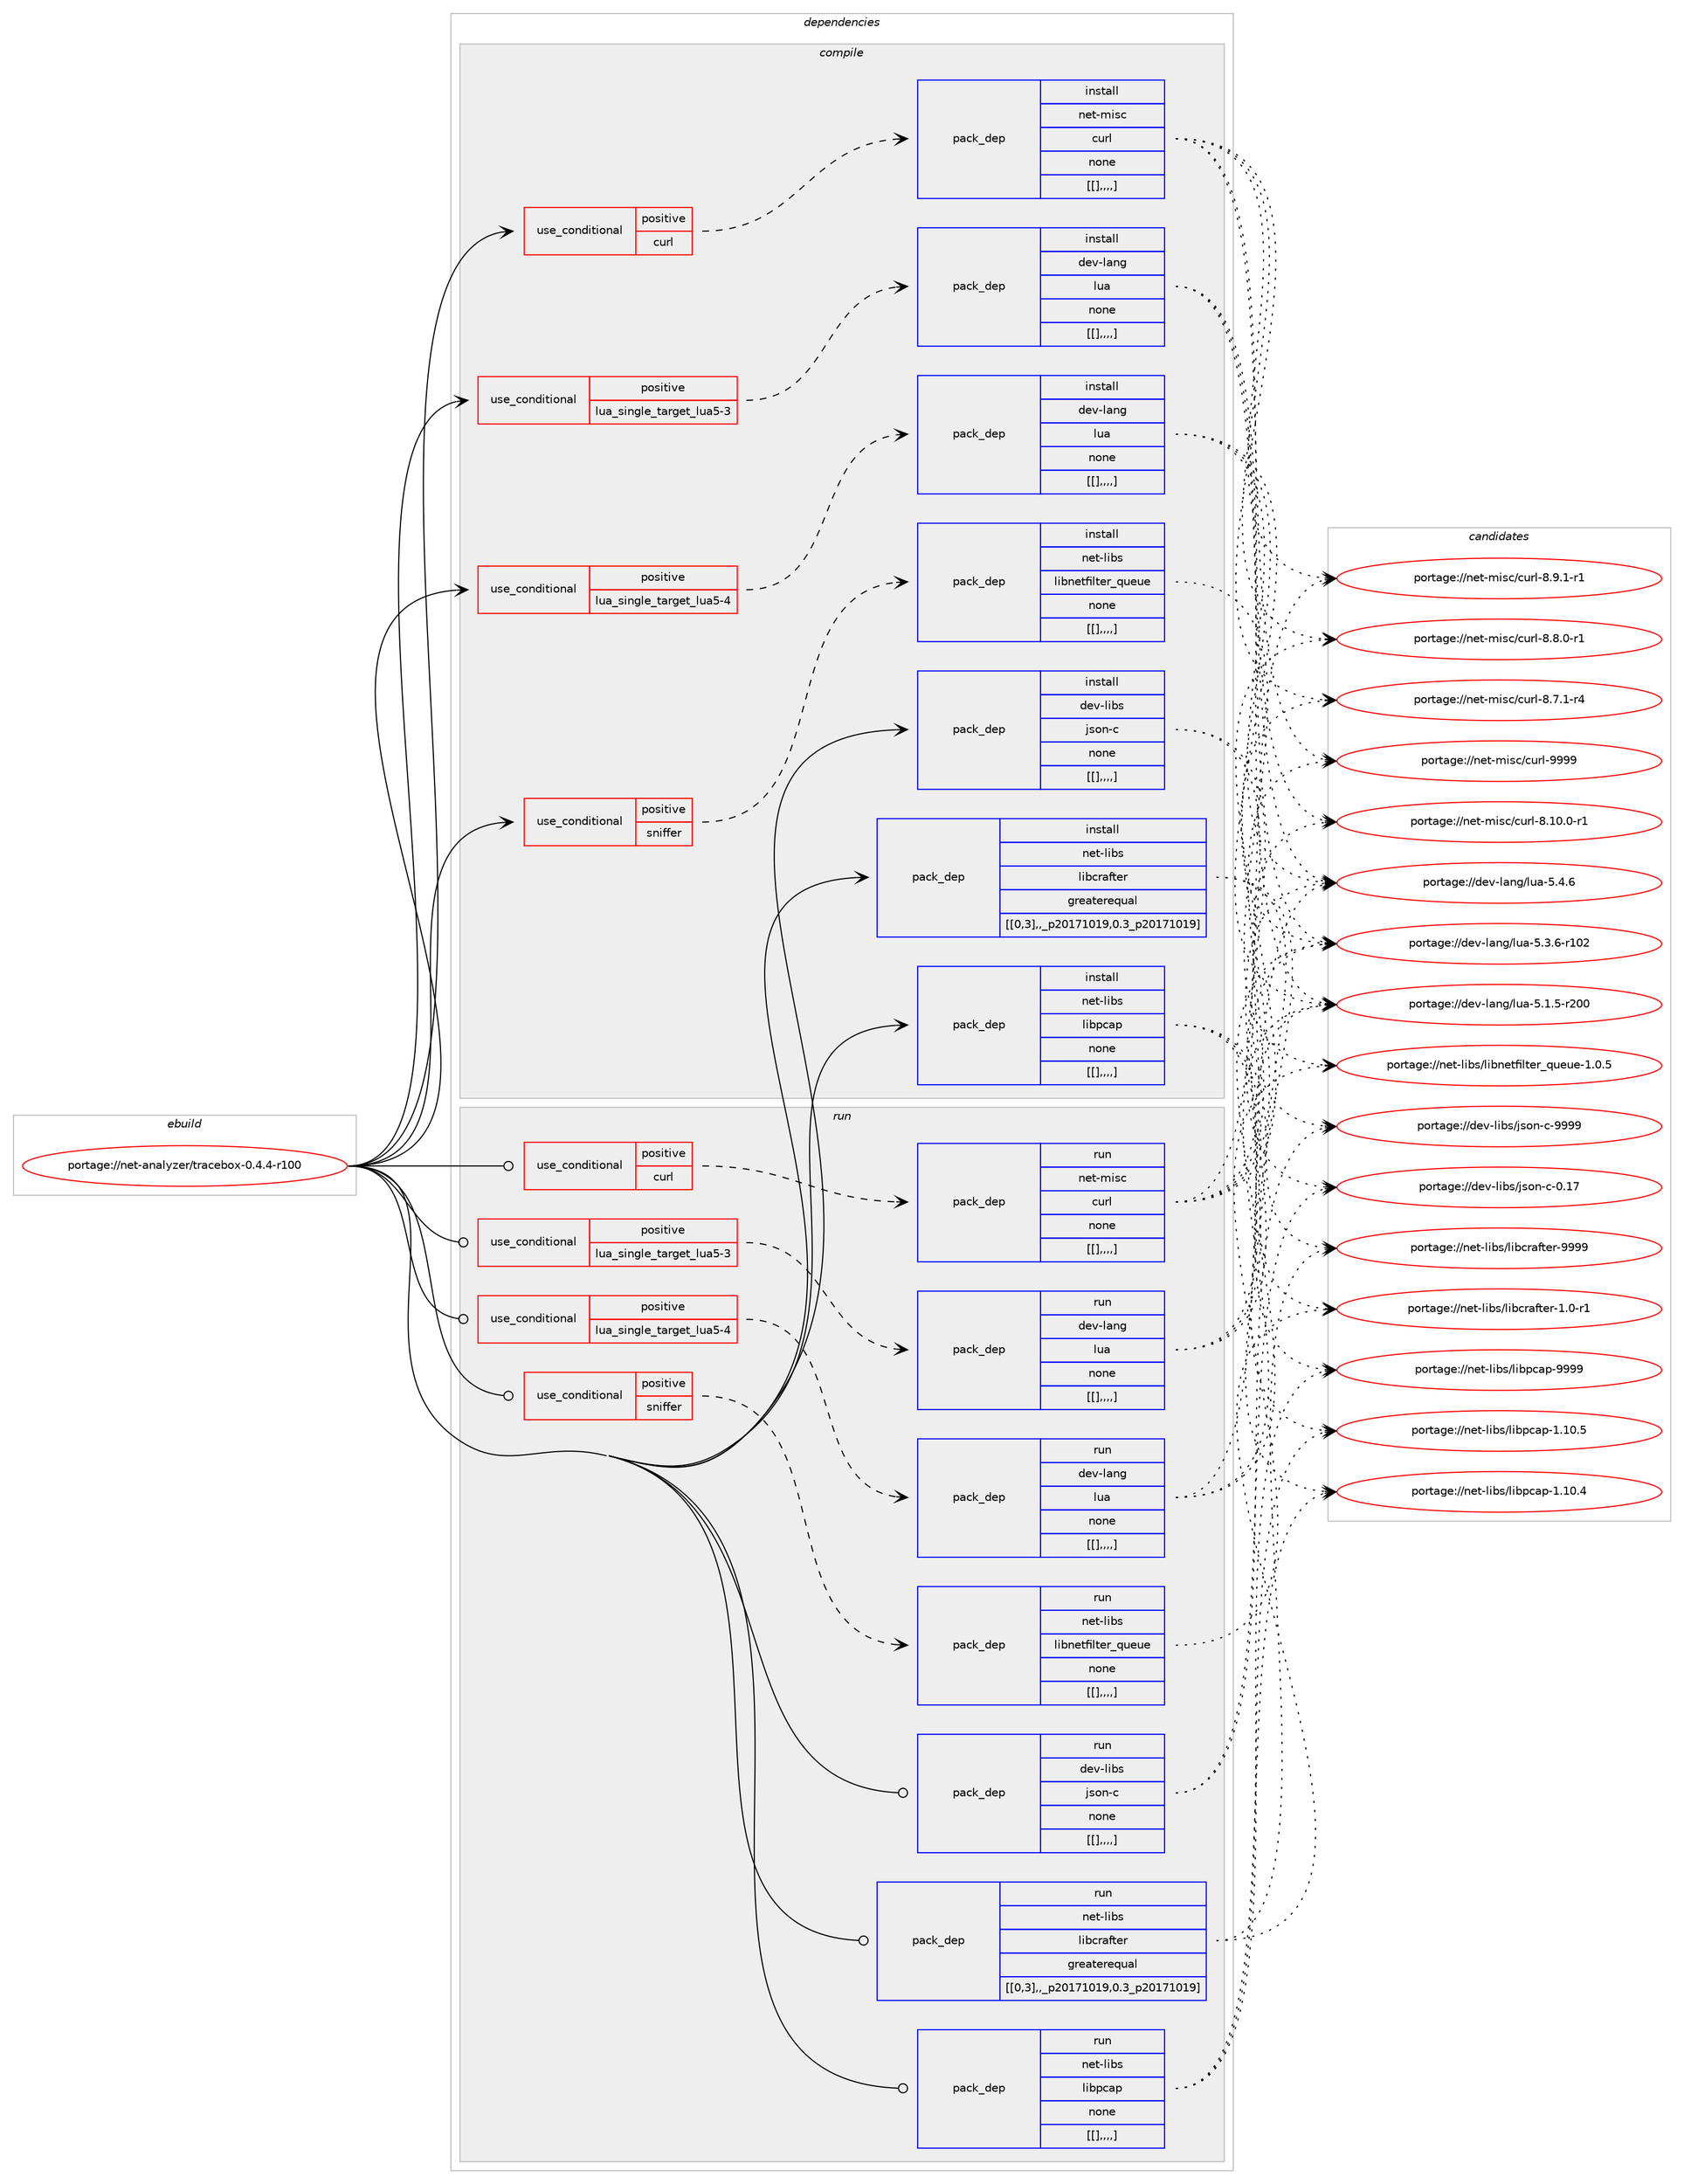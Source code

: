 digraph prolog {

# *************
# Graph options
# *************

newrank=true;
concentrate=true;
compound=true;
graph [rankdir=LR,fontname=Helvetica,fontsize=10,ranksep=1.5];#, ranksep=2.5, nodesep=0.2];
edge  [arrowhead=vee];
node  [fontname=Helvetica,fontsize=10];

# **********
# The ebuild
# **********

subgraph cluster_leftcol {
color=gray;
label=<<i>ebuild</i>>;
id [label="portage://net-analyzer/tracebox-0.4.4-r100", color=red, width=4, href="../net-analyzer/tracebox-0.4.4-r100.svg"];
}

# ****************
# The dependencies
# ****************

subgraph cluster_midcol {
color=gray;
label=<<i>dependencies</i>>;
subgraph cluster_compile {
fillcolor="#eeeeee";
style=filled;
label=<<i>compile</i>>;
subgraph cond92957 {
dependency360905 [label=<<TABLE BORDER="0" CELLBORDER="1" CELLSPACING="0" CELLPADDING="4"><TR><TD ROWSPAN="3" CELLPADDING="10">use_conditional</TD></TR><TR><TD>positive</TD></TR><TR><TD>curl</TD></TR></TABLE>>, shape=none, color=red];
subgraph pack265193 {
dependency360906 [label=<<TABLE BORDER="0" CELLBORDER="1" CELLSPACING="0" CELLPADDING="4" WIDTH="220"><TR><TD ROWSPAN="6" CELLPADDING="30">pack_dep</TD></TR><TR><TD WIDTH="110">install</TD></TR><TR><TD>net-misc</TD></TR><TR><TD>curl</TD></TR><TR><TD>none</TD></TR><TR><TD>[[],,,,]</TD></TR></TABLE>>, shape=none, color=blue];
}
dependency360905:e -> dependency360906:w [weight=20,style="dashed",arrowhead="vee"];
}
id:e -> dependency360905:w [weight=20,style="solid",arrowhead="vee"];
subgraph cond92958 {
dependency360907 [label=<<TABLE BORDER="0" CELLBORDER="1" CELLSPACING="0" CELLPADDING="4"><TR><TD ROWSPAN="3" CELLPADDING="10">use_conditional</TD></TR><TR><TD>positive</TD></TR><TR><TD>lua_single_target_lua5-3</TD></TR></TABLE>>, shape=none, color=red];
subgraph pack265194 {
dependency360908 [label=<<TABLE BORDER="0" CELLBORDER="1" CELLSPACING="0" CELLPADDING="4" WIDTH="220"><TR><TD ROWSPAN="6" CELLPADDING="30">pack_dep</TD></TR><TR><TD WIDTH="110">install</TD></TR><TR><TD>dev-lang</TD></TR><TR><TD>lua</TD></TR><TR><TD>none</TD></TR><TR><TD>[[],,,,]</TD></TR></TABLE>>, shape=none, color=blue];
}
dependency360907:e -> dependency360908:w [weight=20,style="dashed",arrowhead="vee"];
}
id:e -> dependency360907:w [weight=20,style="solid",arrowhead="vee"];
subgraph cond92959 {
dependency360909 [label=<<TABLE BORDER="0" CELLBORDER="1" CELLSPACING="0" CELLPADDING="4"><TR><TD ROWSPAN="3" CELLPADDING="10">use_conditional</TD></TR><TR><TD>positive</TD></TR><TR><TD>lua_single_target_lua5-4</TD></TR></TABLE>>, shape=none, color=red];
subgraph pack265195 {
dependency360910 [label=<<TABLE BORDER="0" CELLBORDER="1" CELLSPACING="0" CELLPADDING="4" WIDTH="220"><TR><TD ROWSPAN="6" CELLPADDING="30">pack_dep</TD></TR><TR><TD WIDTH="110">install</TD></TR><TR><TD>dev-lang</TD></TR><TR><TD>lua</TD></TR><TR><TD>none</TD></TR><TR><TD>[[],,,,]</TD></TR></TABLE>>, shape=none, color=blue];
}
dependency360909:e -> dependency360910:w [weight=20,style="dashed",arrowhead="vee"];
}
id:e -> dependency360909:w [weight=20,style="solid",arrowhead="vee"];
subgraph cond92960 {
dependency360911 [label=<<TABLE BORDER="0" CELLBORDER="1" CELLSPACING="0" CELLPADDING="4"><TR><TD ROWSPAN="3" CELLPADDING="10">use_conditional</TD></TR><TR><TD>positive</TD></TR><TR><TD>sniffer</TD></TR></TABLE>>, shape=none, color=red];
subgraph pack265196 {
dependency360912 [label=<<TABLE BORDER="0" CELLBORDER="1" CELLSPACING="0" CELLPADDING="4" WIDTH="220"><TR><TD ROWSPAN="6" CELLPADDING="30">pack_dep</TD></TR><TR><TD WIDTH="110">install</TD></TR><TR><TD>net-libs</TD></TR><TR><TD>libnetfilter_queue</TD></TR><TR><TD>none</TD></TR><TR><TD>[[],,,,]</TD></TR></TABLE>>, shape=none, color=blue];
}
dependency360911:e -> dependency360912:w [weight=20,style="dashed",arrowhead="vee"];
}
id:e -> dependency360911:w [weight=20,style="solid",arrowhead="vee"];
subgraph pack265197 {
dependency360913 [label=<<TABLE BORDER="0" CELLBORDER="1" CELLSPACING="0" CELLPADDING="4" WIDTH="220"><TR><TD ROWSPAN="6" CELLPADDING="30">pack_dep</TD></TR><TR><TD WIDTH="110">install</TD></TR><TR><TD>dev-libs</TD></TR><TR><TD>json-c</TD></TR><TR><TD>none</TD></TR><TR><TD>[[],,,,]</TD></TR></TABLE>>, shape=none, color=blue];
}
id:e -> dependency360913:w [weight=20,style="solid",arrowhead="vee"];
subgraph pack265198 {
dependency360914 [label=<<TABLE BORDER="0" CELLBORDER="1" CELLSPACING="0" CELLPADDING="4" WIDTH="220"><TR><TD ROWSPAN="6" CELLPADDING="30">pack_dep</TD></TR><TR><TD WIDTH="110">install</TD></TR><TR><TD>net-libs</TD></TR><TR><TD>libcrafter</TD></TR><TR><TD>greaterequal</TD></TR><TR><TD>[[0,3],,_p20171019,0.3_p20171019]</TD></TR></TABLE>>, shape=none, color=blue];
}
id:e -> dependency360914:w [weight=20,style="solid",arrowhead="vee"];
subgraph pack265199 {
dependency360915 [label=<<TABLE BORDER="0" CELLBORDER="1" CELLSPACING="0" CELLPADDING="4" WIDTH="220"><TR><TD ROWSPAN="6" CELLPADDING="30">pack_dep</TD></TR><TR><TD WIDTH="110">install</TD></TR><TR><TD>net-libs</TD></TR><TR><TD>libpcap</TD></TR><TR><TD>none</TD></TR><TR><TD>[[],,,,]</TD></TR></TABLE>>, shape=none, color=blue];
}
id:e -> dependency360915:w [weight=20,style="solid",arrowhead="vee"];
}
subgraph cluster_compileandrun {
fillcolor="#eeeeee";
style=filled;
label=<<i>compile and run</i>>;
}
subgraph cluster_run {
fillcolor="#eeeeee";
style=filled;
label=<<i>run</i>>;
subgraph cond92961 {
dependency360916 [label=<<TABLE BORDER="0" CELLBORDER="1" CELLSPACING="0" CELLPADDING="4"><TR><TD ROWSPAN="3" CELLPADDING="10">use_conditional</TD></TR><TR><TD>positive</TD></TR><TR><TD>curl</TD></TR></TABLE>>, shape=none, color=red];
subgraph pack265200 {
dependency360917 [label=<<TABLE BORDER="0" CELLBORDER="1" CELLSPACING="0" CELLPADDING="4" WIDTH="220"><TR><TD ROWSPAN="6" CELLPADDING="30">pack_dep</TD></TR><TR><TD WIDTH="110">run</TD></TR><TR><TD>net-misc</TD></TR><TR><TD>curl</TD></TR><TR><TD>none</TD></TR><TR><TD>[[],,,,]</TD></TR></TABLE>>, shape=none, color=blue];
}
dependency360916:e -> dependency360917:w [weight=20,style="dashed",arrowhead="vee"];
}
id:e -> dependency360916:w [weight=20,style="solid",arrowhead="odot"];
subgraph cond92962 {
dependency360918 [label=<<TABLE BORDER="0" CELLBORDER="1" CELLSPACING="0" CELLPADDING="4"><TR><TD ROWSPAN="3" CELLPADDING="10">use_conditional</TD></TR><TR><TD>positive</TD></TR><TR><TD>lua_single_target_lua5-3</TD></TR></TABLE>>, shape=none, color=red];
subgraph pack265201 {
dependency360919 [label=<<TABLE BORDER="0" CELLBORDER="1" CELLSPACING="0" CELLPADDING="4" WIDTH="220"><TR><TD ROWSPAN="6" CELLPADDING="30">pack_dep</TD></TR><TR><TD WIDTH="110">run</TD></TR><TR><TD>dev-lang</TD></TR><TR><TD>lua</TD></TR><TR><TD>none</TD></TR><TR><TD>[[],,,,]</TD></TR></TABLE>>, shape=none, color=blue];
}
dependency360918:e -> dependency360919:w [weight=20,style="dashed",arrowhead="vee"];
}
id:e -> dependency360918:w [weight=20,style="solid",arrowhead="odot"];
subgraph cond92963 {
dependency360920 [label=<<TABLE BORDER="0" CELLBORDER="1" CELLSPACING="0" CELLPADDING="4"><TR><TD ROWSPAN="3" CELLPADDING="10">use_conditional</TD></TR><TR><TD>positive</TD></TR><TR><TD>lua_single_target_lua5-4</TD></TR></TABLE>>, shape=none, color=red];
subgraph pack265202 {
dependency360921 [label=<<TABLE BORDER="0" CELLBORDER="1" CELLSPACING="0" CELLPADDING="4" WIDTH="220"><TR><TD ROWSPAN="6" CELLPADDING="30">pack_dep</TD></TR><TR><TD WIDTH="110">run</TD></TR><TR><TD>dev-lang</TD></TR><TR><TD>lua</TD></TR><TR><TD>none</TD></TR><TR><TD>[[],,,,]</TD></TR></TABLE>>, shape=none, color=blue];
}
dependency360920:e -> dependency360921:w [weight=20,style="dashed",arrowhead="vee"];
}
id:e -> dependency360920:w [weight=20,style="solid",arrowhead="odot"];
subgraph cond92964 {
dependency360922 [label=<<TABLE BORDER="0" CELLBORDER="1" CELLSPACING="0" CELLPADDING="4"><TR><TD ROWSPAN="3" CELLPADDING="10">use_conditional</TD></TR><TR><TD>positive</TD></TR><TR><TD>sniffer</TD></TR></TABLE>>, shape=none, color=red];
subgraph pack265203 {
dependency360923 [label=<<TABLE BORDER="0" CELLBORDER="1" CELLSPACING="0" CELLPADDING="4" WIDTH="220"><TR><TD ROWSPAN="6" CELLPADDING="30">pack_dep</TD></TR><TR><TD WIDTH="110">run</TD></TR><TR><TD>net-libs</TD></TR><TR><TD>libnetfilter_queue</TD></TR><TR><TD>none</TD></TR><TR><TD>[[],,,,]</TD></TR></TABLE>>, shape=none, color=blue];
}
dependency360922:e -> dependency360923:w [weight=20,style="dashed",arrowhead="vee"];
}
id:e -> dependency360922:w [weight=20,style="solid",arrowhead="odot"];
subgraph pack265204 {
dependency360924 [label=<<TABLE BORDER="0" CELLBORDER="1" CELLSPACING="0" CELLPADDING="4" WIDTH="220"><TR><TD ROWSPAN="6" CELLPADDING="30">pack_dep</TD></TR><TR><TD WIDTH="110">run</TD></TR><TR><TD>dev-libs</TD></TR><TR><TD>json-c</TD></TR><TR><TD>none</TD></TR><TR><TD>[[],,,,]</TD></TR></TABLE>>, shape=none, color=blue];
}
id:e -> dependency360924:w [weight=20,style="solid",arrowhead="odot"];
subgraph pack265205 {
dependency360925 [label=<<TABLE BORDER="0" CELLBORDER="1" CELLSPACING="0" CELLPADDING="4" WIDTH="220"><TR><TD ROWSPAN="6" CELLPADDING="30">pack_dep</TD></TR><TR><TD WIDTH="110">run</TD></TR><TR><TD>net-libs</TD></TR><TR><TD>libcrafter</TD></TR><TR><TD>greaterequal</TD></TR><TR><TD>[[0,3],,_p20171019,0.3_p20171019]</TD></TR></TABLE>>, shape=none, color=blue];
}
id:e -> dependency360925:w [weight=20,style="solid",arrowhead="odot"];
subgraph pack265206 {
dependency360926 [label=<<TABLE BORDER="0" CELLBORDER="1" CELLSPACING="0" CELLPADDING="4" WIDTH="220"><TR><TD ROWSPAN="6" CELLPADDING="30">pack_dep</TD></TR><TR><TD WIDTH="110">run</TD></TR><TR><TD>net-libs</TD></TR><TR><TD>libpcap</TD></TR><TR><TD>none</TD></TR><TR><TD>[[],,,,]</TD></TR></TABLE>>, shape=none, color=blue];
}
id:e -> dependency360926:w [weight=20,style="solid",arrowhead="odot"];
}
}

# **************
# The candidates
# **************

subgraph cluster_choices {
rank=same;
color=gray;
label=<<i>candidates</i>>;

subgraph choice265193 {
color=black;
nodesep=1;
choice110101116451091051159947991171141084557575757 [label="portage://net-misc/curl-9999", color=red, width=4,href="../net-misc/curl-9999.svg"];
choice11010111645109105115994799117114108455646494846484511449 [label="portage://net-misc/curl-8.10.0-r1", color=red, width=4,href="../net-misc/curl-8.10.0-r1.svg"];
choice110101116451091051159947991171141084556465746494511449 [label="portage://net-misc/curl-8.9.1-r1", color=red, width=4,href="../net-misc/curl-8.9.1-r1.svg"];
choice110101116451091051159947991171141084556465646484511449 [label="portage://net-misc/curl-8.8.0-r1", color=red, width=4,href="../net-misc/curl-8.8.0-r1.svg"];
choice110101116451091051159947991171141084556465546494511452 [label="portage://net-misc/curl-8.7.1-r4", color=red, width=4,href="../net-misc/curl-8.7.1-r4.svg"];
dependency360906:e -> choice110101116451091051159947991171141084557575757:w [style=dotted,weight="100"];
dependency360906:e -> choice11010111645109105115994799117114108455646494846484511449:w [style=dotted,weight="100"];
dependency360906:e -> choice110101116451091051159947991171141084556465746494511449:w [style=dotted,weight="100"];
dependency360906:e -> choice110101116451091051159947991171141084556465646484511449:w [style=dotted,weight="100"];
dependency360906:e -> choice110101116451091051159947991171141084556465546494511452:w [style=dotted,weight="100"];
}
subgraph choice265194 {
color=black;
nodesep=1;
choice10010111845108971101034710811797455346524654 [label="portage://dev-lang/lua-5.4.6", color=red, width=4,href="../dev-lang/lua-5.4.6.svg"];
choice1001011184510897110103471081179745534651465445114494850 [label="portage://dev-lang/lua-5.3.6-r102", color=red, width=4,href="../dev-lang/lua-5.3.6-r102.svg"];
choice1001011184510897110103471081179745534649465345114504848 [label="portage://dev-lang/lua-5.1.5-r200", color=red, width=4,href="../dev-lang/lua-5.1.5-r200.svg"];
dependency360908:e -> choice10010111845108971101034710811797455346524654:w [style=dotted,weight="100"];
dependency360908:e -> choice1001011184510897110103471081179745534651465445114494850:w [style=dotted,weight="100"];
dependency360908:e -> choice1001011184510897110103471081179745534649465345114504848:w [style=dotted,weight="100"];
}
subgraph choice265195 {
color=black;
nodesep=1;
choice10010111845108971101034710811797455346524654 [label="portage://dev-lang/lua-5.4.6", color=red, width=4,href="../dev-lang/lua-5.4.6.svg"];
choice1001011184510897110103471081179745534651465445114494850 [label="portage://dev-lang/lua-5.3.6-r102", color=red, width=4,href="../dev-lang/lua-5.3.6-r102.svg"];
choice1001011184510897110103471081179745534649465345114504848 [label="portage://dev-lang/lua-5.1.5-r200", color=red, width=4,href="../dev-lang/lua-5.1.5-r200.svg"];
dependency360910:e -> choice10010111845108971101034710811797455346524654:w [style=dotted,weight="100"];
dependency360910:e -> choice1001011184510897110103471081179745534651465445114494850:w [style=dotted,weight="100"];
dependency360910:e -> choice1001011184510897110103471081179745534649465345114504848:w [style=dotted,weight="100"];
}
subgraph choice265196 {
color=black;
nodesep=1;
choice1101011164510810598115471081059811010111610210510811610111495113117101117101454946484653 [label="portage://net-libs/libnetfilter_queue-1.0.5", color=red, width=4,href="../net-libs/libnetfilter_queue-1.0.5.svg"];
dependency360912:e -> choice1101011164510810598115471081059811010111610210510811610111495113117101117101454946484653:w [style=dotted,weight="100"];
}
subgraph choice265197 {
color=black;
nodesep=1;
choice10010111845108105981154710611511111045994557575757 [label="portage://dev-libs/json-c-9999", color=red, width=4,href="../dev-libs/json-c-9999.svg"];
choice10010111845108105981154710611511111045994548464955 [label="portage://dev-libs/json-c-0.17", color=red, width=4,href="../dev-libs/json-c-0.17.svg"];
dependency360913:e -> choice10010111845108105981154710611511111045994557575757:w [style=dotted,weight="100"];
dependency360913:e -> choice10010111845108105981154710611511111045994548464955:w [style=dotted,weight="100"];
}
subgraph choice265198 {
color=black;
nodesep=1;
choice1101011164510810598115471081059899114971021161011144557575757 [label="portage://net-libs/libcrafter-9999", color=red, width=4,href="../net-libs/libcrafter-9999.svg"];
choice110101116451081059811547108105989911497102116101114454946484511449 [label="portage://net-libs/libcrafter-1.0-r1", color=red, width=4,href="../net-libs/libcrafter-1.0-r1.svg"];
dependency360914:e -> choice1101011164510810598115471081059899114971021161011144557575757:w [style=dotted,weight="100"];
dependency360914:e -> choice110101116451081059811547108105989911497102116101114454946484511449:w [style=dotted,weight="100"];
}
subgraph choice265199 {
color=black;
nodesep=1;
choice1101011164510810598115471081059811299971124557575757 [label="portage://net-libs/libpcap-9999", color=red, width=4,href="../net-libs/libpcap-9999.svg"];
choice11010111645108105981154710810598112999711245494649484653 [label="portage://net-libs/libpcap-1.10.5", color=red, width=4,href="../net-libs/libpcap-1.10.5.svg"];
choice11010111645108105981154710810598112999711245494649484652 [label="portage://net-libs/libpcap-1.10.4", color=red, width=4,href="../net-libs/libpcap-1.10.4.svg"];
dependency360915:e -> choice1101011164510810598115471081059811299971124557575757:w [style=dotted,weight="100"];
dependency360915:e -> choice11010111645108105981154710810598112999711245494649484653:w [style=dotted,weight="100"];
dependency360915:e -> choice11010111645108105981154710810598112999711245494649484652:w [style=dotted,weight="100"];
}
subgraph choice265200 {
color=black;
nodesep=1;
choice110101116451091051159947991171141084557575757 [label="portage://net-misc/curl-9999", color=red, width=4,href="../net-misc/curl-9999.svg"];
choice11010111645109105115994799117114108455646494846484511449 [label="portage://net-misc/curl-8.10.0-r1", color=red, width=4,href="../net-misc/curl-8.10.0-r1.svg"];
choice110101116451091051159947991171141084556465746494511449 [label="portage://net-misc/curl-8.9.1-r1", color=red, width=4,href="../net-misc/curl-8.9.1-r1.svg"];
choice110101116451091051159947991171141084556465646484511449 [label="portage://net-misc/curl-8.8.0-r1", color=red, width=4,href="../net-misc/curl-8.8.0-r1.svg"];
choice110101116451091051159947991171141084556465546494511452 [label="portage://net-misc/curl-8.7.1-r4", color=red, width=4,href="../net-misc/curl-8.7.1-r4.svg"];
dependency360917:e -> choice110101116451091051159947991171141084557575757:w [style=dotted,weight="100"];
dependency360917:e -> choice11010111645109105115994799117114108455646494846484511449:w [style=dotted,weight="100"];
dependency360917:e -> choice110101116451091051159947991171141084556465746494511449:w [style=dotted,weight="100"];
dependency360917:e -> choice110101116451091051159947991171141084556465646484511449:w [style=dotted,weight="100"];
dependency360917:e -> choice110101116451091051159947991171141084556465546494511452:w [style=dotted,weight="100"];
}
subgraph choice265201 {
color=black;
nodesep=1;
choice10010111845108971101034710811797455346524654 [label="portage://dev-lang/lua-5.4.6", color=red, width=4,href="../dev-lang/lua-5.4.6.svg"];
choice1001011184510897110103471081179745534651465445114494850 [label="portage://dev-lang/lua-5.3.6-r102", color=red, width=4,href="../dev-lang/lua-5.3.6-r102.svg"];
choice1001011184510897110103471081179745534649465345114504848 [label="portage://dev-lang/lua-5.1.5-r200", color=red, width=4,href="../dev-lang/lua-5.1.5-r200.svg"];
dependency360919:e -> choice10010111845108971101034710811797455346524654:w [style=dotted,weight="100"];
dependency360919:e -> choice1001011184510897110103471081179745534651465445114494850:w [style=dotted,weight="100"];
dependency360919:e -> choice1001011184510897110103471081179745534649465345114504848:w [style=dotted,weight="100"];
}
subgraph choice265202 {
color=black;
nodesep=1;
choice10010111845108971101034710811797455346524654 [label="portage://dev-lang/lua-5.4.6", color=red, width=4,href="../dev-lang/lua-5.4.6.svg"];
choice1001011184510897110103471081179745534651465445114494850 [label="portage://dev-lang/lua-5.3.6-r102", color=red, width=4,href="../dev-lang/lua-5.3.6-r102.svg"];
choice1001011184510897110103471081179745534649465345114504848 [label="portage://dev-lang/lua-5.1.5-r200", color=red, width=4,href="../dev-lang/lua-5.1.5-r200.svg"];
dependency360921:e -> choice10010111845108971101034710811797455346524654:w [style=dotted,weight="100"];
dependency360921:e -> choice1001011184510897110103471081179745534651465445114494850:w [style=dotted,weight="100"];
dependency360921:e -> choice1001011184510897110103471081179745534649465345114504848:w [style=dotted,weight="100"];
}
subgraph choice265203 {
color=black;
nodesep=1;
choice1101011164510810598115471081059811010111610210510811610111495113117101117101454946484653 [label="portage://net-libs/libnetfilter_queue-1.0.5", color=red, width=4,href="../net-libs/libnetfilter_queue-1.0.5.svg"];
dependency360923:e -> choice1101011164510810598115471081059811010111610210510811610111495113117101117101454946484653:w [style=dotted,weight="100"];
}
subgraph choice265204 {
color=black;
nodesep=1;
choice10010111845108105981154710611511111045994557575757 [label="portage://dev-libs/json-c-9999", color=red, width=4,href="../dev-libs/json-c-9999.svg"];
choice10010111845108105981154710611511111045994548464955 [label="portage://dev-libs/json-c-0.17", color=red, width=4,href="../dev-libs/json-c-0.17.svg"];
dependency360924:e -> choice10010111845108105981154710611511111045994557575757:w [style=dotted,weight="100"];
dependency360924:e -> choice10010111845108105981154710611511111045994548464955:w [style=dotted,weight="100"];
}
subgraph choice265205 {
color=black;
nodesep=1;
choice1101011164510810598115471081059899114971021161011144557575757 [label="portage://net-libs/libcrafter-9999", color=red, width=4,href="../net-libs/libcrafter-9999.svg"];
choice110101116451081059811547108105989911497102116101114454946484511449 [label="portage://net-libs/libcrafter-1.0-r1", color=red, width=4,href="../net-libs/libcrafter-1.0-r1.svg"];
dependency360925:e -> choice1101011164510810598115471081059899114971021161011144557575757:w [style=dotted,weight="100"];
dependency360925:e -> choice110101116451081059811547108105989911497102116101114454946484511449:w [style=dotted,weight="100"];
}
subgraph choice265206 {
color=black;
nodesep=1;
choice1101011164510810598115471081059811299971124557575757 [label="portage://net-libs/libpcap-9999", color=red, width=4,href="../net-libs/libpcap-9999.svg"];
choice11010111645108105981154710810598112999711245494649484653 [label="portage://net-libs/libpcap-1.10.5", color=red, width=4,href="../net-libs/libpcap-1.10.5.svg"];
choice11010111645108105981154710810598112999711245494649484652 [label="portage://net-libs/libpcap-1.10.4", color=red, width=4,href="../net-libs/libpcap-1.10.4.svg"];
dependency360926:e -> choice1101011164510810598115471081059811299971124557575757:w [style=dotted,weight="100"];
dependency360926:e -> choice11010111645108105981154710810598112999711245494649484653:w [style=dotted,weight="100"];
dependency360926:e -> choice11010111645108105981154710810598112999711245494649484652:w [style=dotted,weight="100"];
}
}

}
